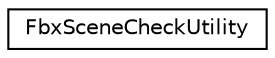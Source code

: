 digraph "クラス階層図"
{
  edge [fontname="Helvetica",fontsize="10",labelfontname="Helvetica",labelfontsize="10"];
  node [fontname="Helvetica",fontsize="10",shape=record];
  rankdir="LR";
  Node0 [label="FbxSceneCheckUtility",height=0.2,width=0.4,color="black", fillcolor="white", style="filled",URL="$class_fbx_scene_check_utility.html",tooltip="This class defines functions to check the received scene graph for issues. "];
}
